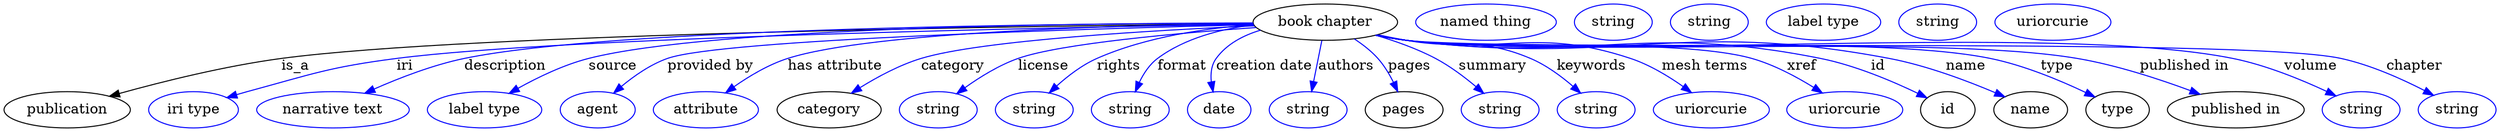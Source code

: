 digraph {
	graph [bb="0,0,2463.7,123"];
	node [label="\N"];
	"book chapter"	[height=0.5,
		label="book chapter",
		pos="1306.4,105",
		width=1.9859];
	publication	[height=0.5,
		pos="62.394,18",
		width=1.7332];
	"book chapter" -> publication	[label=is_a,
		lp="292.39,61.5",
		pos="e,104.57,31.348 1235,103.35 1033.6,101.22 463.77,93.171 278.39,69 221.56,61.59 157.77,45.884 114.34,34.04"];
	iri	[color=blue,
		height=0.5,
		label="iri type",
		pos="187.39,18",
		width=1.2277];
	"book chapter" -> iri	[color=blue,
		label=iri,
		lp="396.39,61.5",
		pos="e,221.08,29.898 1235.4,102.97 1049.5,100.01 551.79,90.273 388.39,69 333.17,61.81 271.2,45.019 230.86,32.876",
		style=solid];
	description	[color=blue,
		height=0.5,
		label="narrative text",
		pos="325.39,18",
		width=2.0943];
	"book chapter" -> description	[color=blue,
		label=description,
		lp="495.89,61.5",
		pos="e,356.83,34.435 1234.9,104.04 1058,103.67 603.45,99.651 455.39,69 424.42,62.588 391.17,49.677 366.04,38.581",
		style=solid];
	source	[color=blue,
		height=0.5,
		label="label type",
		pos="475.39,18",
		width=1.5707];
	"book chapter" -> source	[color=blue,
		label=source,
		lp="601.39,61.5",
		pos="e,499.45,34.304 1234.9,104.24 1076.5,104.18 700.18,100.6 577.39,69 552.99,62.72 527.54,50.255 508.17,39.342",
		style=solid];
	"provided by"	[color=blue,
		height=0.5,
		label=agent,
		pos="587.39,18",
		width=1.0291];
	"book chapter" -> "provided by"	[color=blue,
		label="provided by",
		lp="697.89,61.5",
		pos="e,602.85,34.525 1235.4,102.48 1077.9,98.762 708.81,88.127 655.39,69 638.76,63.043 622.71,51.604 610.38,41.169",
		style=solid];
	"has attribute"	[color=blue,
		height=0.5,
		label=attribute,
		pos="694.39,18",
		width=1.4443];
	"book chapter" -> "has attribute"	[color=blue,
		label="has attribute",
		lp="821.39,61.5",
		pos="e,713.73,34.935 1234.7,103.6 1109.9,102.19 857.97,95.969 774.39,69 755.5,62.903 736.56,51.371 721.86,40.917",
		style=solid];
	category	[height=0.5,
		pos="815.39,18",
		width=1.4263];
	"book chapter" -> category	[color=blue,
		label=category,
		lp="937.89,61.5",
		pos="e,837.41,34.525 1236.2,101.34 1138.3,97.046 966.18,87.156 906.39,69 885.15,62.547 863.28,50.727 846.3,40.199",
		style=solid];
	license	[color=blue,
		height=0.5,
		label=string,
		pos="923.39,18",
		width=1.0652];
	"book chapter" -> license	[color=blue,
		label=license,
		lp="1027.4,61.5",
		pos="e,941.62,33.918 1237.9,99.679 1161.9,94.258 1044.4,83.837 1002.4,69 983.46,62.314 964.37,50.412 949.71,39.898",
		style=solid];
	rights	[color=blue,
		height=0.5,
		label=string,
		pos="1018.4,18",
		width=1.0652];
	"book chapter" -> rights	[color=blue,
		label=rights,
		lp="1101.9,61.5",
		pos="e,1033.2,34.715 1235.5,102.46 1189.6,99.216 1129.4,90.668 1080.4,69 1065.7,62.523 1051.6,51.665 1040.6,41.72",
		style=solid];
	format	[color=blue,
		height=0.5,
		label=string,
		pos="1113.4,18",
		width=1.0652];
	"book chapter" -> format	[color=blue,
		label=format,
		lp="1164.9,61.5",
		pos="e,1118.4,35.882 1235.5,102.29 1203.8,98.397 1167.5,89.275 1140.4,69 1132.4,63.015 1126.5,53.933 1122.3,45.144",
		style=solid];
	"creation date"	[color=blue,
		height=0.5,
		label=date,
		pos="1201.4,18",
		width=0.86659];
	"book chapter" -> "creation date"	[color=blue,
		label="creation date",
		lp="1245.9,61.5",
		pos="e,1195.3,35.822 1242.2,97.034 1225.3,91.932 1208.8,83.347 1198.4,69 1193.6,62.373 1192.7,53.852 1193.5,45.727",
		style=solid];
	authors	[color=blue,
		height=0.5,
		label=string,
		pos="1289.4,18",
		width=1.0652];
	"book chapter" -> authors	[color=blue,
		label=authors,
		lp="1326.9,61.5",
		pos="e,1292.8,36.175 1303,86.799 1300.6,75.163 1297.5,59.548 1294.8,46.237",
		style=solid];
	pages	[height=0.5,
		pos="1384.4,18",
		width=1.0652];
	"book chapter" -> pages	[color=blue,
		label=pages,
		lp="1389.9,61.5",
		pos="e,1378.1,36.048 1335.1,88.329 1343.3,82.944 1351.8,76.386 1358.4,69 1364.6,62.076 1369.7,53.417 1373.8,45.26",
		style=solid];
	summary	[color=blue,
		height=0.5,
		label=string,
		pos="1479.4,18",
		width=1.0652];
	"book chapter" -> summary	[color=blue,
		label=summary,
		lp="1471.9,61.5",
		pos="e,1463.2,34.341 1356.2,92.027 1375.3,86.408 1397,78.765 1415.4,69 1429.6,61.461 1443.9,50.691 1455.4,41.075",
		style=solid];
	keywords	[color=blue,
		height=0.5,
		label=string,
		pos="1574.4,18",
		width=1.0652];
	"book chapter" -> keywords	[color=blue,
		label=keywords,
		lp="1569.9,61.5",
		pos="e,1559.1,34.509 1358.4,92.45 1367.7,90.526 1377.3,88.628 1386.4,87 1440.8,77.253 1458.5,90.541 1509.4,69 1524.8,62.46 1539.8,51.351 \
1551.5,41.262",
		style=solid];
	"mesh terms"	[color=blue,
		height=0.5,
		label=uriorcurie,
		pos="1688.4,18",
		width=1.5887];
	"book chapter" -> "mesh terms"	[color=blue,
		label="mesh terms",
		lp="1681.9,61.5",
		pos="e,1668.7,35.08 1357,92.221 1366.7,90.251 1376.8,88.397 1386.4,87 1484.3,72.682 1514.4,100.12 1608.4,69 1627.1,62.803 1645.9,51.379 \
1660.6,41.013",
		style=solid];
	xref	[color=blue,
		height=0.5,
		label=uriorcurie,
		pos="1820.4,18",
		width=1.5887];
	"book chapter" -> xref	[color=blue,
		label=xref,
		lp="1777.9,61.5",
		pos="e,1798.2,34.766 1356.5,92.088 1366.4,90.104 1376.7,88.28 1386.4,87 1461.8,77.06 1655.2,89.681 1728.4,69 1750.1,62.858 1772.5,50.889 \
1789.7,40.201",
		style=solid];
	id	[height=0.5,
		pos="1922.4,18",
		width=0.75];
	"book chapter" -> id	[color=blue,
		label=id,
		lp="1853.4,61.5",
		pos="e,1901.7,29.91 1356.5,92.02 1366.4,90.043 1376.7,88.237 1386.4,87 1567.3,63.965 1617.5,104.82 1796.4,69 1830.6,62.146 1867.5,46.451 \
1892.4,34.46",
		style=solid];
	name	[height=0.5,
		pos="2003.4,18",
		width=1.011];
	"book chapter" -> name	[color=blue,
		label=name,
		lp="1939.4,61.5",
		pos="e,1977.9,30.914 1356.1,92.057 1366.1,90.05 1376.5,88.225 1386.4,87 1597.4,60.809 1655.5,108.66 1864.4,69 1901.1,62.025 1941.1,46.775 \
1968.7,34.939",
		style=solid];
	type	[height=0.5,
		pos="2089.4,18",
		width=0.86659];
	"book chapter" -> type	[color=blue,
		label=type,
		lp="2029.4,61.5",
		pos="e,2066.9,30.749 1356.1,92.007 1366.1,90.004 1376.5,88.193 1386.4,87 1513.8,71.606 1837.7,94.581 1963.4,69 1996.8,62.205 2032.7,47.104 \
2057.6,35.264",
		style=solid];
	"published in"	[height=0.5,
		pos="2206.4,18",
		width=1.8776];
	"book chapter" -> "published in"	[color=blue,
		label="published in",
		lp="2155.4,61.5",
		pos="e,2170.9,33.457 1356.1,91.975 1366.1,89.975 1376.5,88.173 1386.4,87 1532.8,69.61 1904.1,93.605 2049.4,69 2088.1,62.45 2130.4,48.566 \
2161.3,37.087",
		style=solid];
	volume	[color=blue,
		height=0.5,
		label=string,
		pos="2330.4,18",
		width=1.0652];
	"book chapter" -> volume	[color=blue,
		label=volume,
		lp="2280.4,61.5",
		pos="e,2305.4,31.895 1356.1,91.935 1366.1,89.938 1376.5,88.147 1386.4,87 1566.8,66.035 2025.4,104.82 2203.4,69 2236.1,62.41 2271.3,47.914 \
2296.4,36.218",
		style=solid];
	chapter	[color=blue,
		height=0.5,
		label=string,
		pos="2425.4,18",
		width=1.0652];
	"book chapter" -> chapter	[color=blue,
		label=chapter,
		lp="2382.9,61.5",
		pos="e,2402.1,32.381 1356.1,91.915 1366.1,89.92 1376.5,88.135 1386.4,87 1488.4,75.275 2210.1,90.888 2310.4,69 2339.6,62.625 2370.6,48.694 \
2393,37.152",
		style=solid];
	"named thing_category"	[color=blue,
		height=0.5,
		label="named thing",
		pos="1465.4,105",
		width=1.9318];
	publication_pages	[color=blue,
		height=0.5,
		label=string,
		pos="1591.4,105",
		width=1.0652];
	publication_id	[color=blue,
		height=0.5,
		label=string,
		pos="1686.4,105",
		width=1.0652];
	publication_name	[color=blue,
		height=0.5,
		label="label type",
		pos="1799.4,105",
		width=1.5707];
	publication_type	[color=blue,
		height=0.5,
		label=string,
		pos="1912.4,105",
		width=1.0652];
	"book chapter_published in"	[color=blue,
		height=0.5,
		label=uriorcurie,
		pos="2026.4,105",
		width=1.5887];
}
